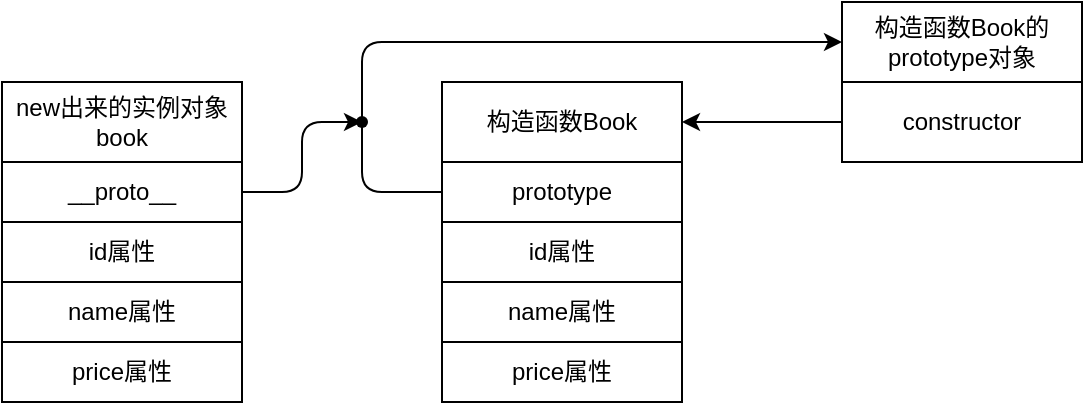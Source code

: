 <mxfile>
    <diagram id="yTEKKCiI3Hld2Lnt6fqU" name="Page-1">
        <mxGraphModel dx="646" dy="313" grid="1" gridSize="10" guides="1" tooltips="1" connect="1" arrows="1" fold="1" page="1" pageScale="1" pageWidth="827" pageHeight="1169" math="0" shadow="0">
            <root>
                <mxCell id="0"/>
                <mxCell id="1" parent="0"/>
                <mxCell id="2" value="构造函数Book" style="rounded=0;whiteSpace=wrap;html=1;" parent="1" vertex="1">
                    <mxGeometry x="310" y="80" width="120" height="40" as="geometry"/>
                </mxCell>
                <mxCell id="3" value="构造函数Book的prototype对象" style="rounded=0;whiteSpace=wrap;html=1;" parent="1" vertex="1">
                    <mxGeometry x="510" y="40" width="120" height="40" as="geometry"/>
                </mxCell>
                <mxCell id="4" value="prototype" style="rounded=0;whiteSpace=wrap;html=1;" parent="1" vertex="1">
                    <mxGeometry x="310" y="120" width="120" height="30" as="geometry"/>
                </mxCell>
                <mxCell id="5" value="id属性" style="rounded=0;whiteSpace=wrap;html=1;" parent="1" vertex="1">
                    <mxGeometry x="310" y="150" width="120" height="30" as="geometry"/>
                </mxCell>
                <mxCell id="6" value="name属性" style="rounded=0;whiteSpace=wrap;html=1;" parent="1" vertex="1">
                    <mxGeometry x="310" y="180" width="120" height="30" as="geometry"/>
                </mxCell>
                <mxCell id="7" value="price属性" style="rounded=0;whiteSpace=wrap;html=1;" parent="1" vertex="1">
                    <mxGeometry x="310" y="210" width="120" height="30" as="geometry"/>
                </mxCell>
                <mxCell id="10" value="" style="edgeStyle=none;html=1;entryX=1;entryY=0.5;entryDx=0;entryDy=0;" parent="1" source="8" target="2" edge="1">
                    <mxGeometry relative="1" as="geometry">
                        <mxPoint x="580" y="135" as="targetPoint"/>
                    </mxGeometry>
                </mxCell>
                <mxCell id="8" value="constructor" style="rounded=0;whiteSpace=wrap;html=1;" parent="1" vertex="1">
                    <mxGeometry x="510" y="80" width="120" height="40" as="geometry"/>
                </mxCell>
                <mxCell id="11" value="" style="endArrow=classic;html=1;exitX=0;exitY=0.5;exitDx=0;exitDy=0;entryX=0;entryY=0.5;entryDx=0;entryDy=0;" parent="1" source="4" target="3" edge="1">
                    <mxGeometry width="50" height="50" relative="1" as="geometry">
                        <mxPoint x="240" y="125" as="sourcePoint"/>
                        <mxPoint x="510" y="30" as="targetPoint"/>
                        <Array as="points">
                            <mxPoint x="270" y="135"/>
                            <mxPoint x="270" y="60"/>
                        </Array>
                    </mxGeometry>
                </mxCell>
                <mxCell id="12" value="new出来的实例对象book" style="rounded=0;whiteSpace=wrap;html=1;" parent="1" vertex="1">
                    <mxGeometry x="90" y="80" width="120" height="40" as="geometry"/>
                </mxCell>
                <mxCell id="18" value="" style="edgeStyle=none;html=1;exitX=1;exitY=0.5;exitDx=0;exitDy=0;" parent="1" source="13" target="17" edge="1">
                    <mxGeometry relative="1" as="geometry">
                        <Array as="points">
                            <mxPoint x="240" y="135"/>
                            <mxPoint x="240" y="100"/>
                        </Array>
                    </mxGeometry>
                </mxCell>
                <mxCell id="13" value="__proto__" style="rounded=0;whiteSpace=wrap;html=1;" parent="1" vertex="1">
                    <mxGeometry x="90" y="120" width="120" height="30" as="geometry"/>
                </mxCell>
                <mxCell id="14" value="id属性" style="rounded=0;whiteSpace=wrap;html=1;" parent="1" vertex="1">
                    <mxGeometry x="90" y="150" width="120" height="30" as="geometry"/>
                </mxCell>
                <mxCell id="15" value="name属性" style="rounded=0;whiteSpace=wrap;html=1;" parent="1" vertex="1">
                    <mxGeometry x="90" y="180" width="120" height="30" as="geometry"/>
                </mxCell>
                <mxCell id="16" value="price属性" style="rounded=0;whiteSpace=wrap;html=1;" parent="1" vertex="1">
                    <mxGeometry x="90" y="210" width="120" height="30" as="geometry"/>
                </mxCell>
                <mxCell id="17" value="" style="shape=waypoint;sketch=0;size=6;pointerEvents=1;points=[];fillColor=default;resizable=0;rotatable=0;perimeter=centerPerimeter;snapToPoint=1;rounded=0;" parent="1" vertex="1">
                    <mxGeometry x="250" y="80" width="40" height="40" as="geometry"/>
                </mxCell>
            </root>
        </mxGraphModel>
    </diagram>
</mxfile>